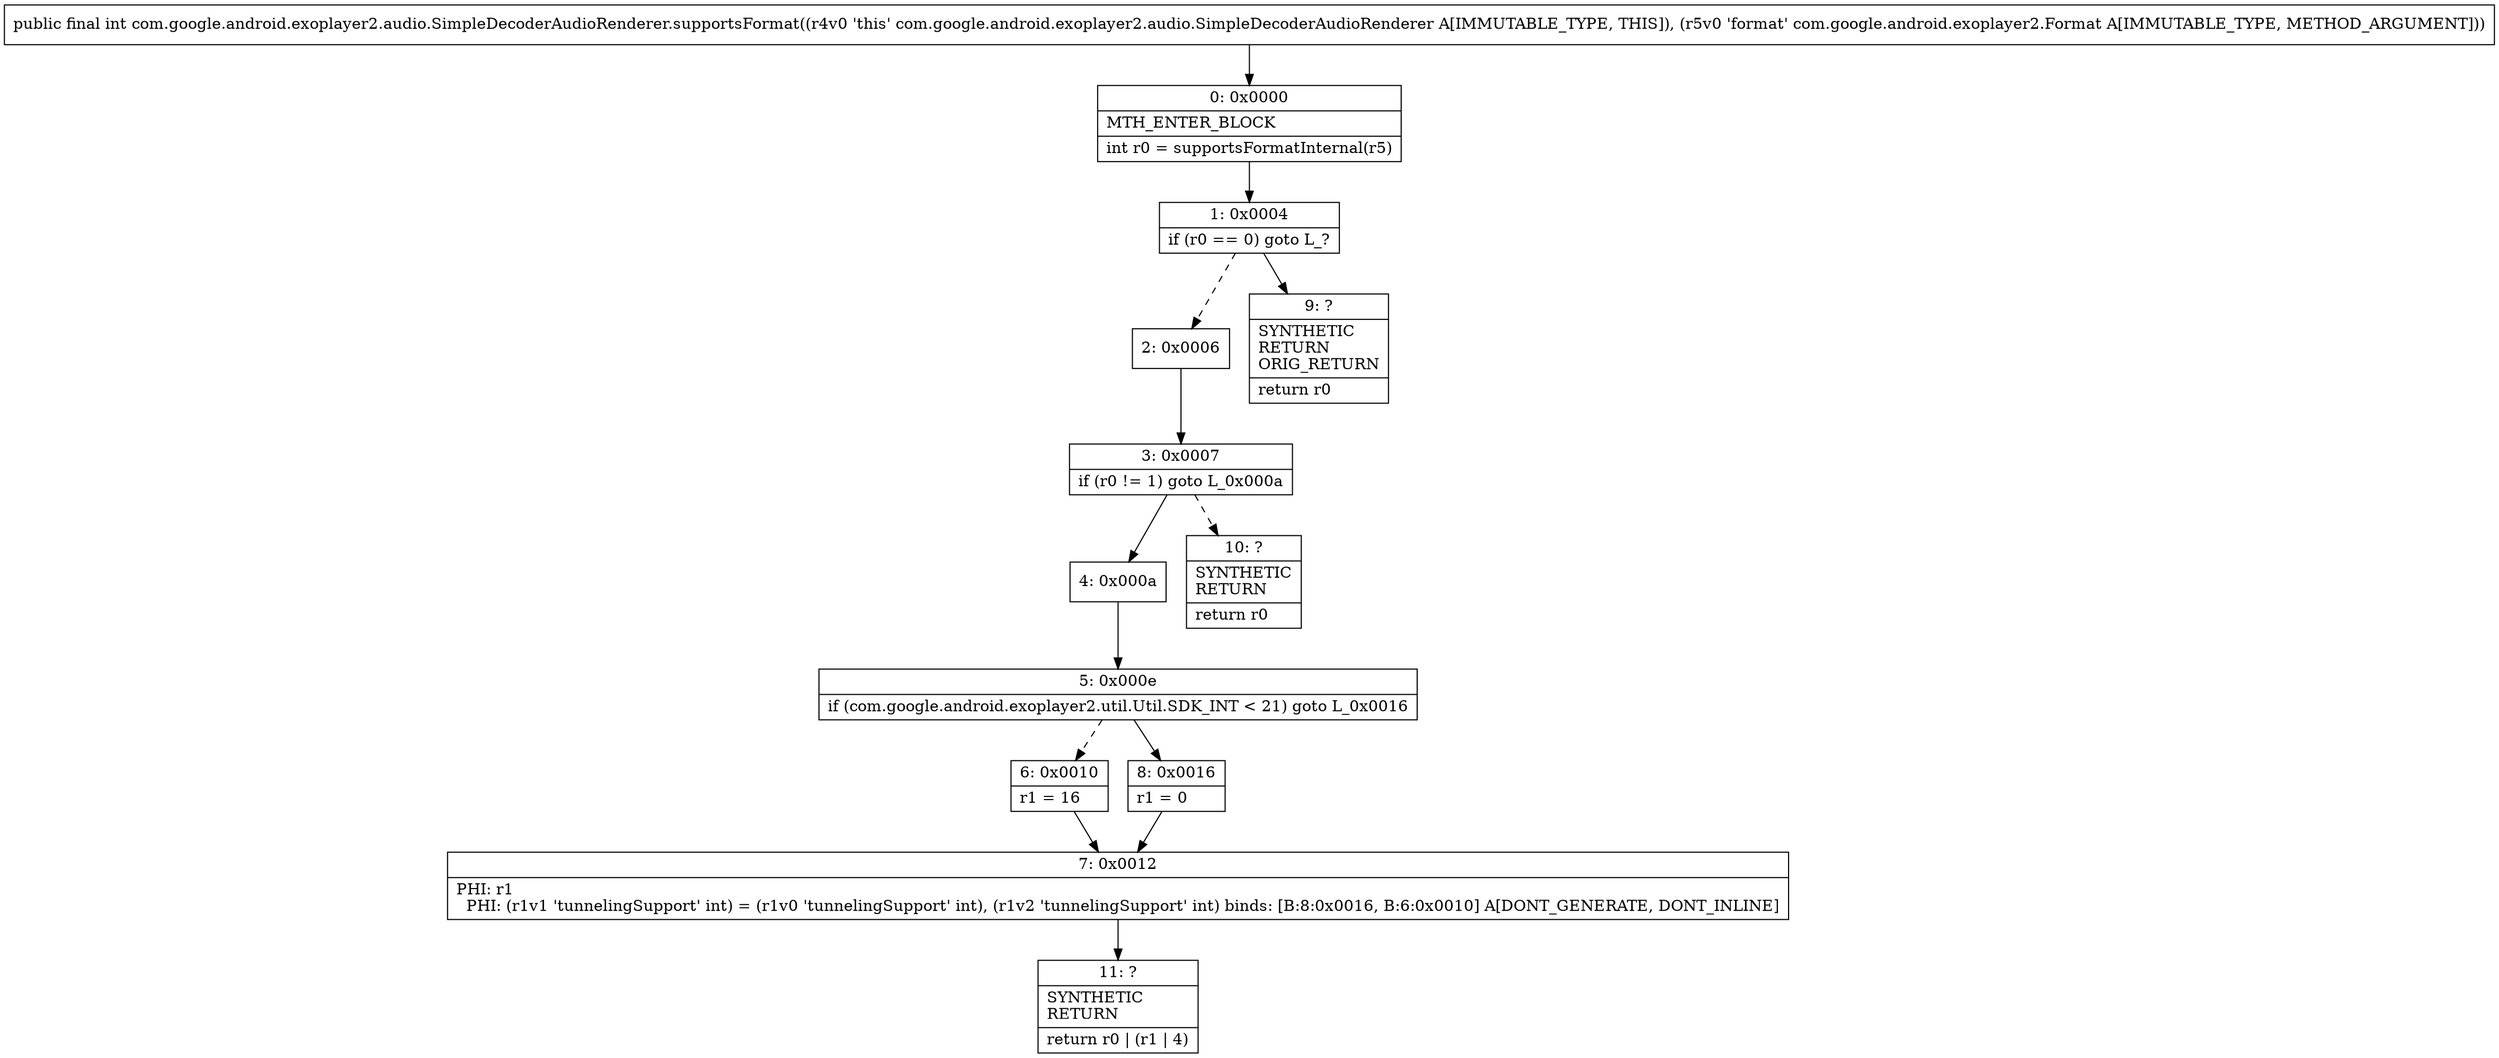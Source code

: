 digraph "CFG forcom.google.android.exoplayer2.audio.SimpleDecoderAudioRenderer.supportsFormat(Lcom\/google\/android\/exoplayer2\/Format;)I" {
Node_0 [shape=record,label="{0\:\ 0x0000|MTH_ENTER_BLOCK\l|int r0 = supportsFormatInternal(r5)\l}"];
Node_1 [shape=record,label="{1\:\ 0x0004|if (r0 == 0) goto L_?\l}"];
Node_2 [shape=record,label="{2\:\ 0x0006}"];
Node_3 [shape=record,label="{3\:\ 0x0007|if (r0 != 1) goto L_0x000a\l}"];
Node_4 [shape=record,label="{4\:\ 0x000a}"];
Node_5 [shape=record,label="{5\:\ 0x000e|if (com.google.android.exoplayer2.util.Util.SDK_INT \< 21) goto L_0x0016\l}"];
Node_6 [shape=record,label="{6\:\ 0x0010|r1 = 16\l}"];
Node_7 [shape=record,label="{7\:\ 0x0012|PHI: r1 \l  PHI: (r1v1 'tunnelingSupport' int) = (r1v0 'tunnelingSupport' int), (r1v2 'tunnelingSupport' int) binds: [B:8:0x0016, B:6:0x0010] A[DONT_GENERATE, DONT_INLINE]\l}"];
Node_8 [shape=record,label="{8\:\ 0x0016|r1 = 0\l}"];
Node_9 [shape=record,label="{9\:\ ?|SYNTHETIC\lRETURN\lORIG_RETURN\l|return r0\l}"];
Node_10 [shape=record,label="{10\:\ ?|SYNTHETIC\lRETURN\l|return r0\l}"];
Node_11 [shape=record,label="{11\:\ ?|SYNTHETIC\lRETURN\l|return r0 \| (r1 \| 4)\l}"];
MethodNode[shape=record,label="{public final int com.google.android.exoplayer2.audio.SimpleDecoderAudioRenderer.supportsFormat((r4v0 'this' com.google.android.exoplayer2.audio.SimpleDecoderAudioRenderer A[IMMUTABLE_TYPE, THIS]), (r5v0 'format' com.google.android.exoplayer2.Format A[IMMUTABLE_TYPE, METHOD_ARGUMENT])) }"];
MethodNode -> Node_0;
Node_0 -> Node_1;
Node_1 -> Node_2[style=dashed];
Node_1 -> Node_9;
Node_2 -> Node_3;
Node_3 -> Node_4;
Node_3 -> Node_10[style=dashed];
Node_4 -> Node_5;
Node_5 -> Node_6[style=dashed];
Node_5 -> Node_8;
Node_6 -> Node_7;
Node_7 -> Node_11;
Node_8 -> Node_7;
}

